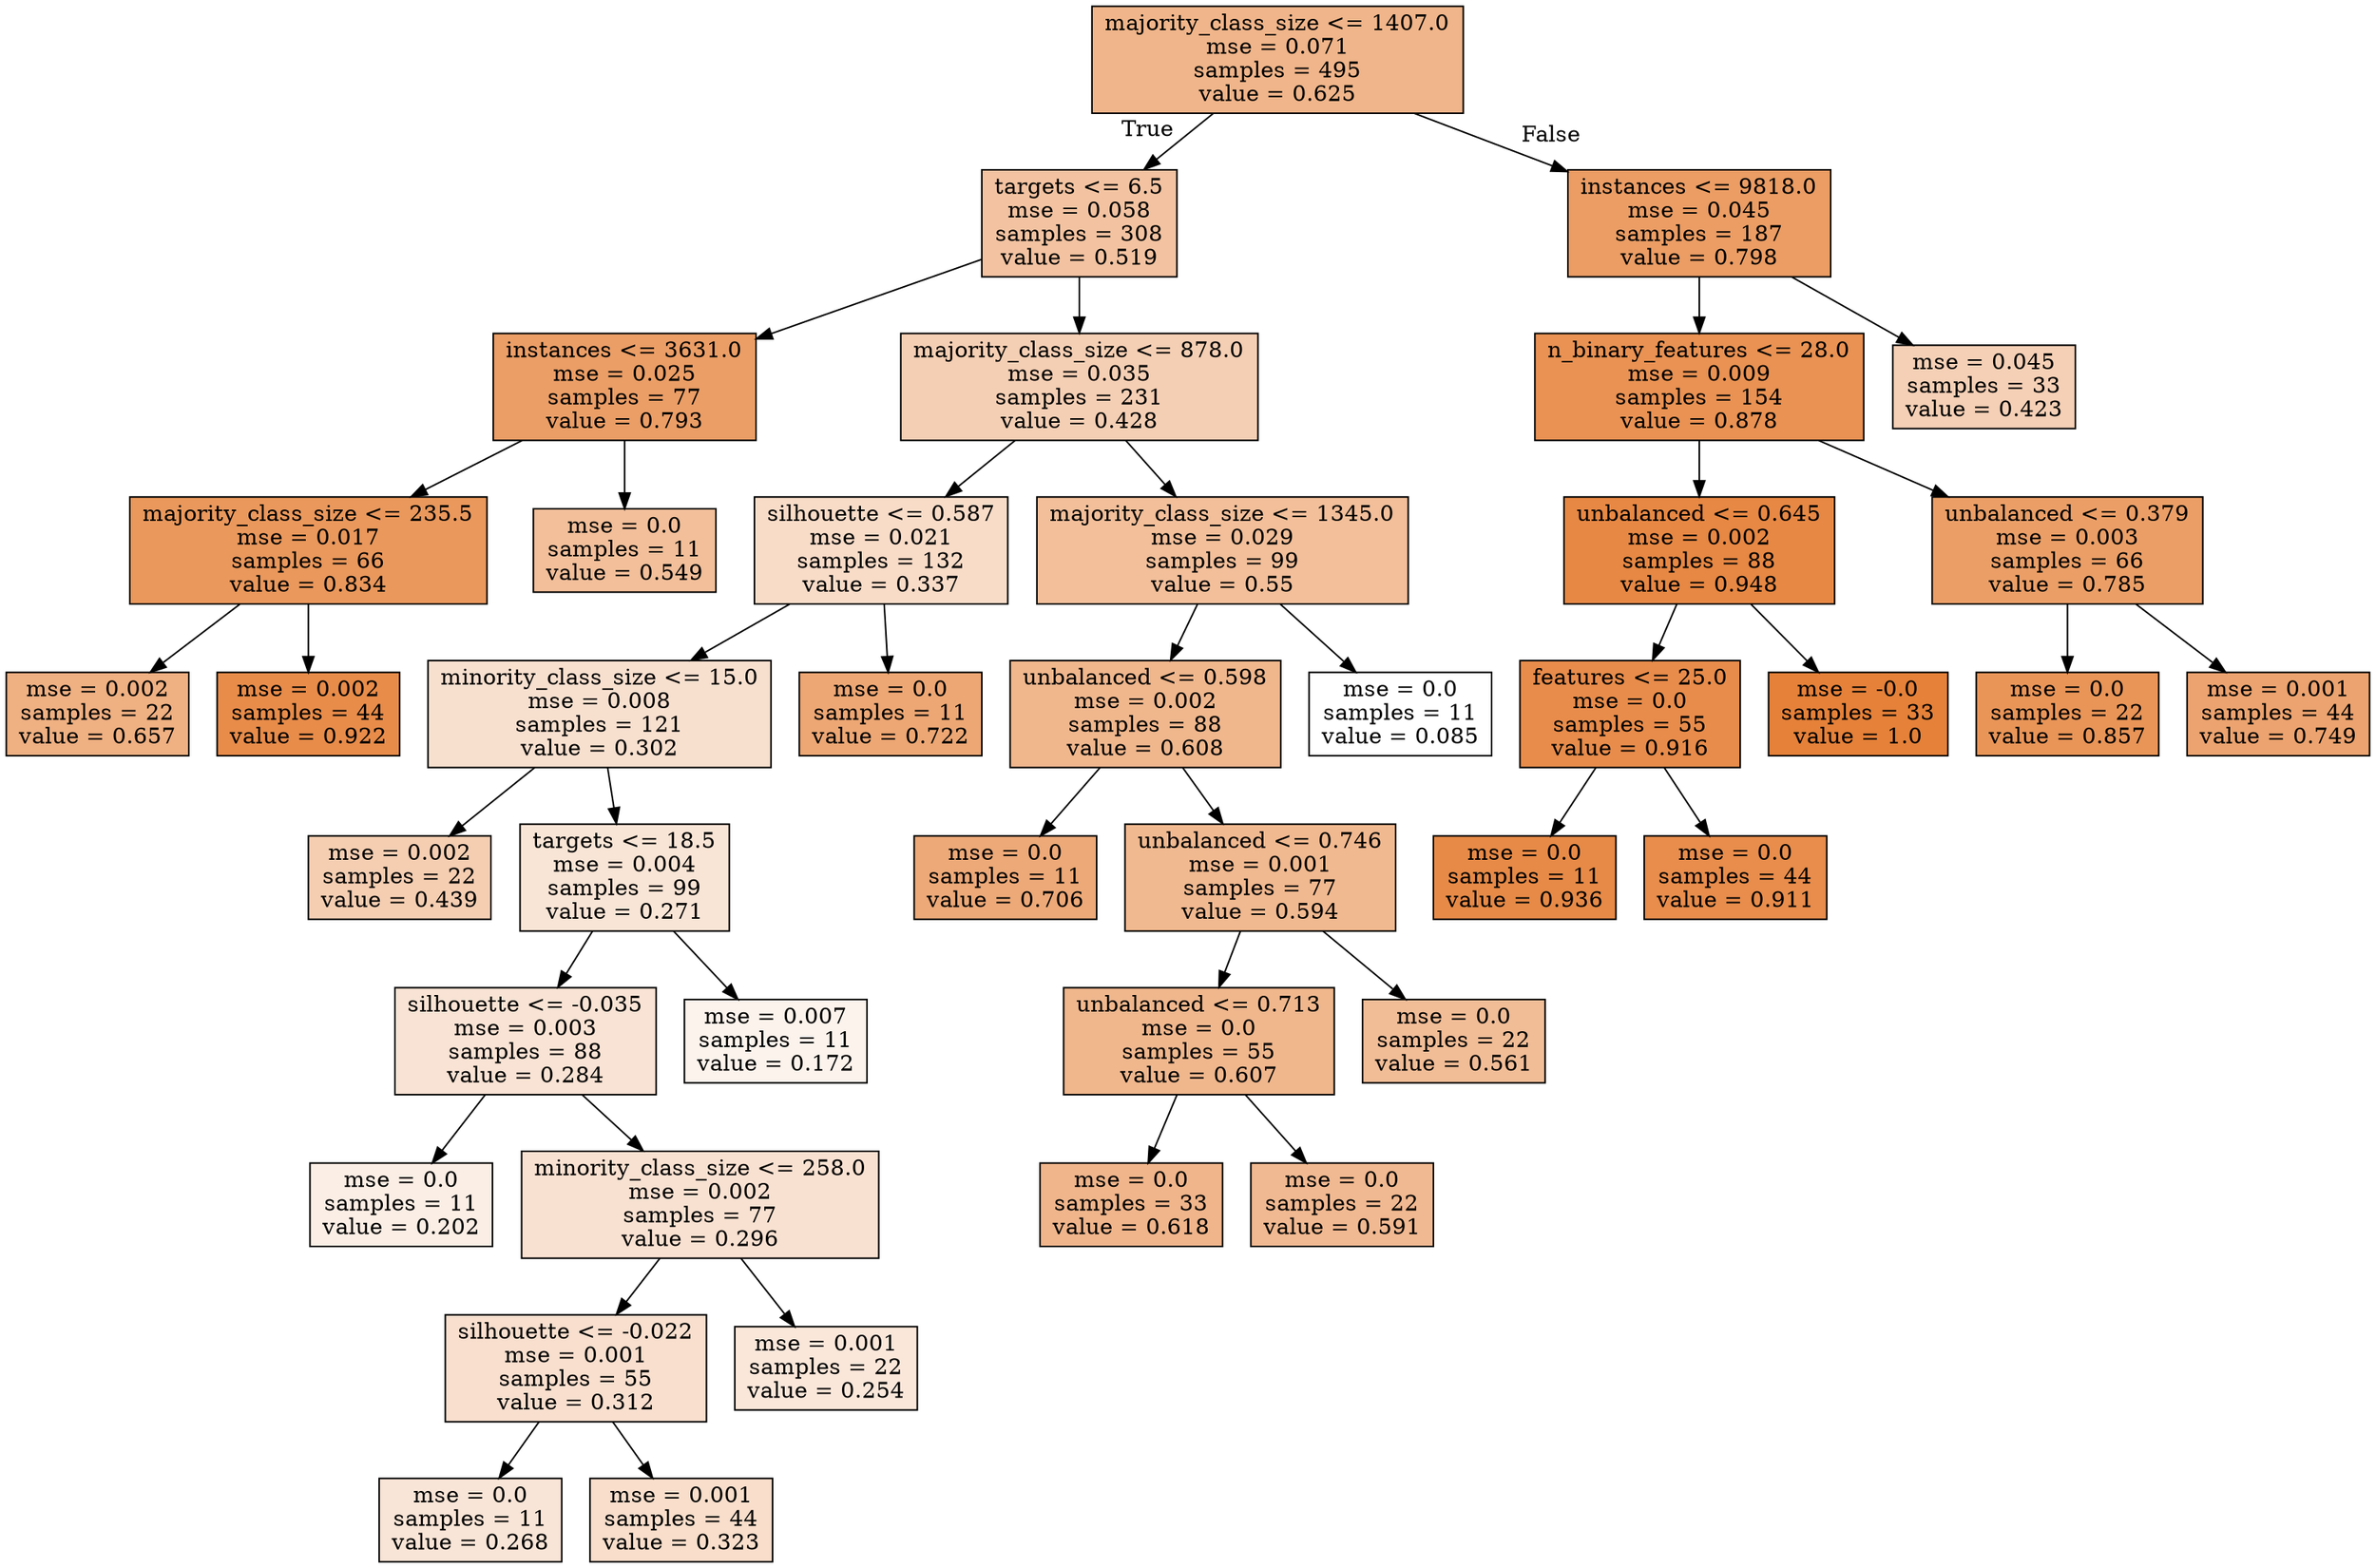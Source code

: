 digraph Tree {
node [shape=box, style="filled", color="black"] ;
0 [label="majority_class_size <= 1407.0\nmse = 0.071\nsamples = 495\nvalue = 0.625", fillcolor="#e5813996"] ;
1 [label="targets <= 6.5\nmse = 0.058\nsamples = 308\nvalue = 0.519", fillcolor="#e5813979"] ;
0 -> 1 [labeldistance=2.5, labelangle=45, headlabel="True"] ;
2 [label="instances <= 3631.0\nmse = 0.025\nsamples = 77\nvalue = 0.793", fillcolor="#e58139c5"] ;
1 -> 2 ;
3 [label="majority_class_size <= 235.5\nmse = 0.017\nsamples = 66\nvalue = 0.834", fillcolor="#e58139d1"] ;
2 -> 3 ;
4 [label="mse = 0.002\nsamples = 22\nvalue = 0.657", fillcolor="#e58139a0"] ;
3 -> 4 ;
5 [label="mse = 0.002\nsamples = 44\nvalue = 0.922", fillcolor="#e58139e9"] ;
3 -> 5 ;
6 [label="mse = 0.0\nsamples = 11\nvalue = 0.549", fillcolor="#e5813981"] ;
2 -> 6 ;
7 [label="majority_class_size <= 878.0\nmse = 0.035\nsamples = 231\nvalue = 0.428", fillcolor="#e5813960"] ;
1 -> 7 ;
8 [label="silhouette <= 0.587\nmse = 0.021\nsamples = 132\nvalue = 0.337", fillcolor="#e5813946"] ;
7 -> 8 ;
9 [label="minority_class_size <= 15.0\nmse = 0.008\nsamples = 121\nvalue = 0.302", fillcolor="#e581393d"] ;
8 -> 9 ;
10 [label="mse = 0.002\nsamples = 22\nvalue = 0.439", fillcolor="#e5813963"] ;
9 -> 10 ;
11 [label="targets <= 18.5\nmse = 0.004\nsamples = 99\nvalue = 0.271", fillcolor="#e5813934"] ;
9 -> 11 ;
12 [label="silhouette <= -0.035\nmse = 0.003\nsamples = 88\nvalue = 0.284", fillcolor="#e5813937"] ;
11 -> 12 ;
13 [label="mse = 0.0\nsamples = 11\nvalue = 0.202", fillcolor="#e5813921"] ;
12 -> 13 ;
14 [label="minority_class_size <= 258.0\nmse = 0.002\nsamples = 77\nvalue = 0.296", fillcolor="#e581393b"] ;
12 -> 14 ;
15 [label="silhouette <= -0.022\nmse = 0.001\nsamples = 55\nvalue = 0.312", fillcolor="#e581393f"] ;
14 -> 15 ;
16 [label="mse = 0.0\nsamples = 11\nvalue = 0.268", fillcolor="#e5813933"] ;
15 -> 16 ;
17 [label="mse = 0.001\nsamples = 44\nvalue = 0.323", fillcolor="#e5813942"] ;
15 -> 17 ;
18 [label="mse = 0.001\nsamples = 22\nvalue = 0.254", fillcolor="#e581392f"] ;
14 -> 18 ;
19 [label="mse = 0.007\nsamples = 11\nvalue = 0.172", fillcolor="#e5813918"] ;
11 -> 19 ;
20 [label="mse = 0.0\nsamples = 11\nvalue = 0.722", fillcolor="#e58139b2"] ;
8 -> 20 ;
21 [label="majority_class_size <= 1345.0\nmse = 0.029\nsamples = 99\nvalue = 0.55", fillcolor="#e5813982"] ;
7 -> 21 ;
22 [label="unbalanced <= 0.598\nmse = 0.002\nsamples = 88\nvalue = 0.608", fillcolor="#e5813992"] ;
21 -> 22 ;
23 [label="mse = 0.0\nsamples = 11\nvalue = 0.706", fillcolor="#e58139ad"] ;
22 -> 23 ;
24 [label="unbalanced <= 0.746\nmse = 0.001\nsamples = 77\nvalue = 0.594", fillcolor="#e581398e"] ;
22 -> 24 ;
25 [label="unbalanced <= 0.713\nmse = 0.0\nsamples = 55\nvalue = 0.607", fillcolor="#e5813992"] ;
24 -> 25 ;
26 [label="mse = 0.0\nsamples = 33\nvalue = 0.618", fillcolor="#e5813995"] ;
25 -> 26 ;
27 [label="mse = 0.0\nsamples = 22\nvalue = 0.591", fillcolor="#e581398d"] ;
25 -> 27 ;
28 [label="mse = 0.0\nsamples = 22\nvalue = 0.561", fillcolor="#e5813985"] ;
24 -> 28 ;
29 [label="mse = 0.0\nsamples = 11\nvalue = 0.085", fillcolor="#e5813900"] ;
21 -> 29 ;
30 [label="instances <= 9818.0\nmse = 0.045\nsamples = 187\nvalue = 0.798", fillcolor="#e58139c7"] ;
0 -> 30 [labeldistance=2.5, labelangle=-45, headlabel="False"] ;
31 [label="n_binary_features <= 28.0\nmse = 0.009\nsamples = 154\nvalue = 0.878", fillcolor="#e58139dd"] ;
30 -> 31 ;
32 [label="unbalanced <= 0.645\nmse = 0.002\nsamples = 88\nvalue = 0.948", fillcolor="#e58139f0"] ;
31 -> 32 ;
33 [label="features <= 25.0\nmse = 0.0\nsamples = 55\nvalue = 0.916", fillcolor="#e58139e8"] ;
32 -> 33 ;
34 [label="mse = 0.0\nsamples = 11\nvalue = 0.936", fillcolor="#e58139ed"] ;
33 -> 34 ;
35 [label="mse = 0.0\nsamples = 44\nvalue = 0.911", fillcolor="#e58139e6"] ;
33 -> 35 ;
36 [label="mse = -0.0\nsamples = 33\nvalue = 1.0", fillcolor="#e58139ff"] ;
32 -> 36 ;
37 [label="unbalanced <= 0.379\nmse = 0.003\nsamples = 66\nvalue = 0.785", fillcolor="#e58139c3"] ;
31 -> 37 ;
38 [label="mse = 0.0\nsamples = 22\nvalue = 0.857", fillcolor="#e58139d7"] ;
37 -> 38 ;
39 [label="mse = 0.001\nsamples = 44\nvalue = 0.749", fillcolor="#e58139b9"] ;
37 -> 39 ;
40 [label="mse = 0.045\nsamples = 33\nvalue = 0.423", fillcolor="#e581395e"] ;
30 -> 40 ;
}